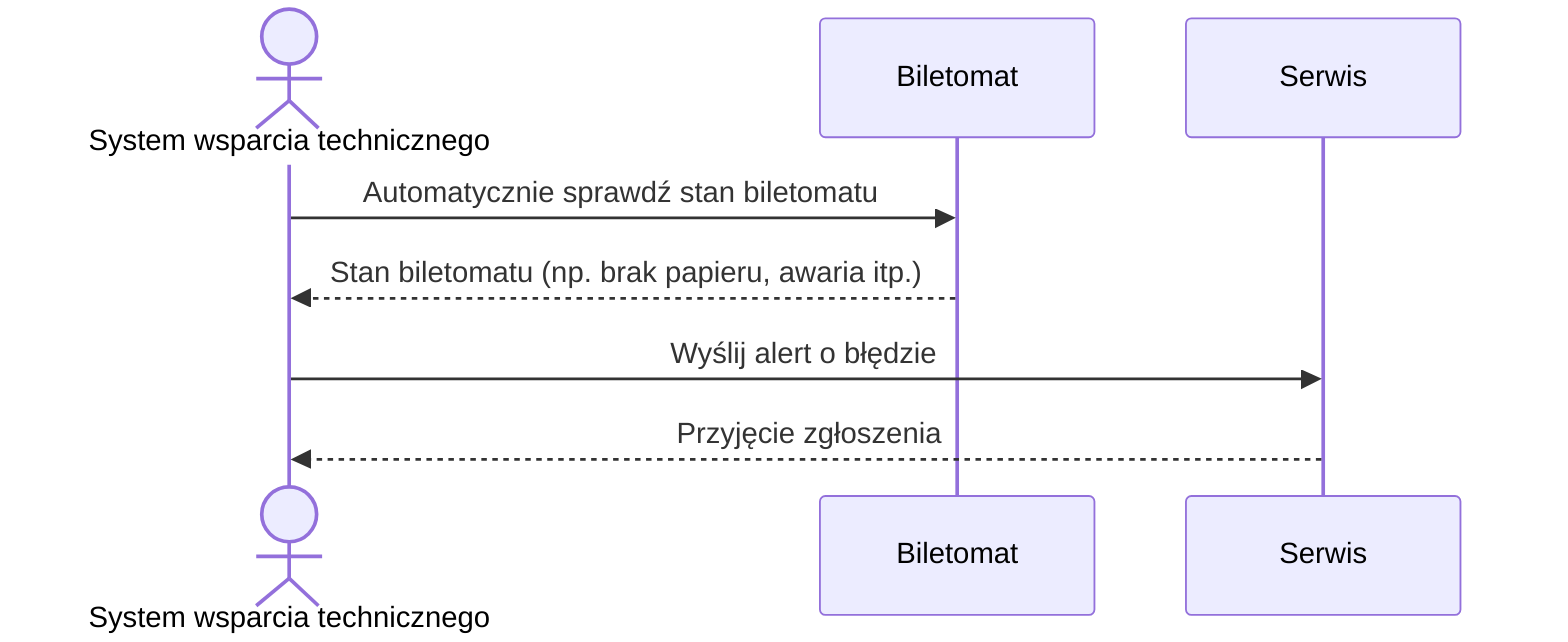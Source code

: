 sequenceDiagram
    actor SWT as System wsparcia technicznego
    participant B as Biletomat
    participant S as Serwis
    
    SWT->>B: Automatycznie sprawdź stan biletomatu
    B-->>SWT: Stan biletomatu (np. brak papieru, awaria itp.)
    SWT->>S: Wyślij alert o błędzie
    S-->>SWT: Przyjęcie zgłoszenia